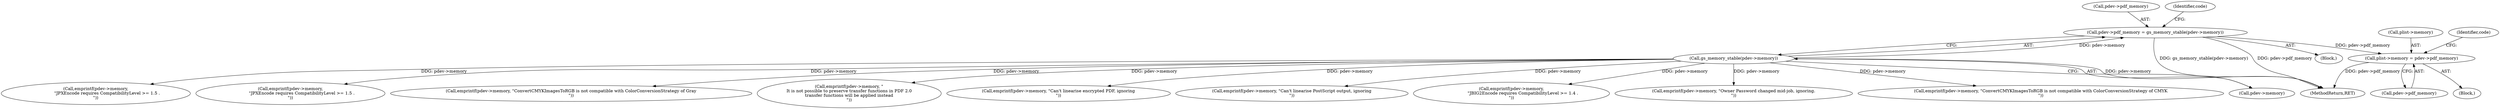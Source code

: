 digraph "0_ghostscript_c3476dde7743761a4e1d39a631716199b696b880@pointer" {
"1000149" [label="(Call,pdev->pdf_memory = gs_memory_stable(pdev->memory))"];
"1000153" [label="(Call,gs_memory_stable(pdev->memory))"];
"1000540" [label="(Call,plist->memory = pdev->pdf_memory)"];
"1001024" [label="(Call,emprintf(pdev->memory, \"ConvertCMYKImagesToRGB is not compatible with ColorConversionStrategy of Gray\n\"))"];
"1000987" [label="(Call,emprintf(pdev->memory, \"\nIt is not possible to preserve transfer functions in PDF 2.0\ntransfer functions will be applied instead\n\"))"];
"1001216" [label="(Call,emprintf(pdev->memory,\n                 \"JPXEncode requires CompatibilityLevel >= 1.5 .\n\"))"];
"1001251" [label="(Call,emprintf(pdev->memory,\n                 \"JPXEncode requires CompatibilityLevel >= 1.5 .\n\"))"];
"1001549" [label="(MethodReturn,RET)"];
"1000533" [label="(Block,)"];
"1001461" [label="(Call,emprintf(pdev->memory, \"Can't linearise encrypted PDF, ignoring\n\"))"];
"1000541" [label="(Call,plist->memory)"];
"1000548" [label="(Identifier,code)"];
"1000150" [label="(Call,pdev->pdf_memory)"];
"1001438" [label="(Call,emprintf(pdev->memory, \"Can't linearise PostScript output, ignoring\n\"))"];
"1000540" [label="(Call,plist->memory = pdev->pdf_memory)"];
"1001286" [label="(Call,emprintf(pdev->memory,\n                 \"JBIG2Encode requires CompatibilityLevel >= 1.4 .\n\"))"];
"1000149" [label="(Call,pdev->pdf_memory = gs_memory_stable(pdev->memory))"];
"1000161" [label="(Identifier,code)"];
"1001424" [label="(Call,emprintf(pdev->memory, \"Owner Password changed mid-job, ignoring.\n\"))"];
"1000544" [label="(Call,pdev->pdf_memory)"];
"1001008" [label="(Call,emprintf(pdev->memory, \"ConvertCMYKImagesToRGB is not compatible with ColorConversionStrategy of CMYK\n\"))"];
"1000122" [label="(Block,)"];
"1000154" [label="(Call,pdev->memory)"];
"1000153" [label="(Call,gs_memory_stable(pdev->memory))"];
"1000149" -> "1000122"  [label="AST: "];
"1000149" -> "1000153"  [label="CFG: "];
"1000150" -> "1000149"  [label="AST: "];
"1000153" -> "1000149"  [label="AST: "];
"1000161" -> "1000149"  [label="CFG: "];
"1000149" -> "1001549"  [label="DDG: gs_memory_stable(pdev->memory)"];
"1000149" -> "1001549"  [label="DDG: pdev->pdf_memory"];
"1000153" -> "1000149"  [label="DDG: pdev->memory"];
"1000149" -> "1000540"  [label="DDG: pdev->pdf_memory"];
"1000153" -> "1000154"  [label="CFG: "];
"1000154" -> "1000153"  [label="AST: "];
"1000153" -> "1001549"  [label="DDG: pdev->memory"];
"1000153" -> "1000987"  [label="DDG: pdev->memory"];
"1000153" -> "1001008"  [label="DDG: pdev->memory"];
"1000153" -> "1001024"  [label="DDG: pdev->memory"];
"1000153" -> "1001216"  [label="DDG: pdev->memory"];
"1000153" -> "1001251"  [label="DDG: pdev->memory"];
"1000153" -> "1001286"  [label="DDG: pdev->memory"];
"1000153" -> "1001424"  [label="DDG: pdev->memory"];
"1000153" -> "1001438"  [label="DDG: pdev->memory"];
"1000153" -> "1001461"  [label="DDG: pdev->memory"];
"1000540" -> "1000533"  [label="AST: "];
"1000540" -> "1000544"  [label="CFG: "];
"1000541" -> "1000540"  [label="AST: "];
"1000544" -> "1000540"  [label="AST: "];
"1000548" -> "1000540"  [label="CFG: "];
"1000540" -> "1001549"  [label="DDG: pdev->pdf_memory"];
}
